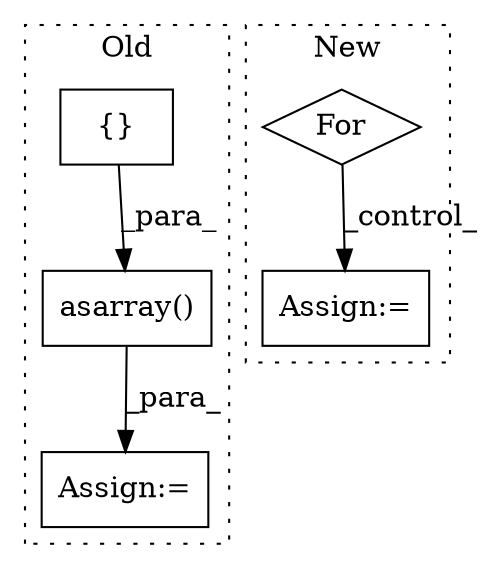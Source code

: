 digraph G {
subgraph cluster0 {
1 [label="asarray()" a="75" s="17952,18013" l="11,1" shape="box"];
4 [label="{}" a="59" s="17964,17986" l="1,0" shape="box"];
5 [label="Assign:=" a="68" s="17909" l="3" shape="box"];
label = "Old";
style="dotted";
}
subgraph cluster1 {
2 [label="For" a="107" s="16842,16875" l="4,77" shape="diamond"];
3 [label="Assign:=" a="68" s="17438" l="3" shape="box"];
label = "New";
style="dotted";
}
1 -> 5 [label="_para_"];
2 -> 3 [label="_control_"];
4 -> 1 [label="_para_"];
}